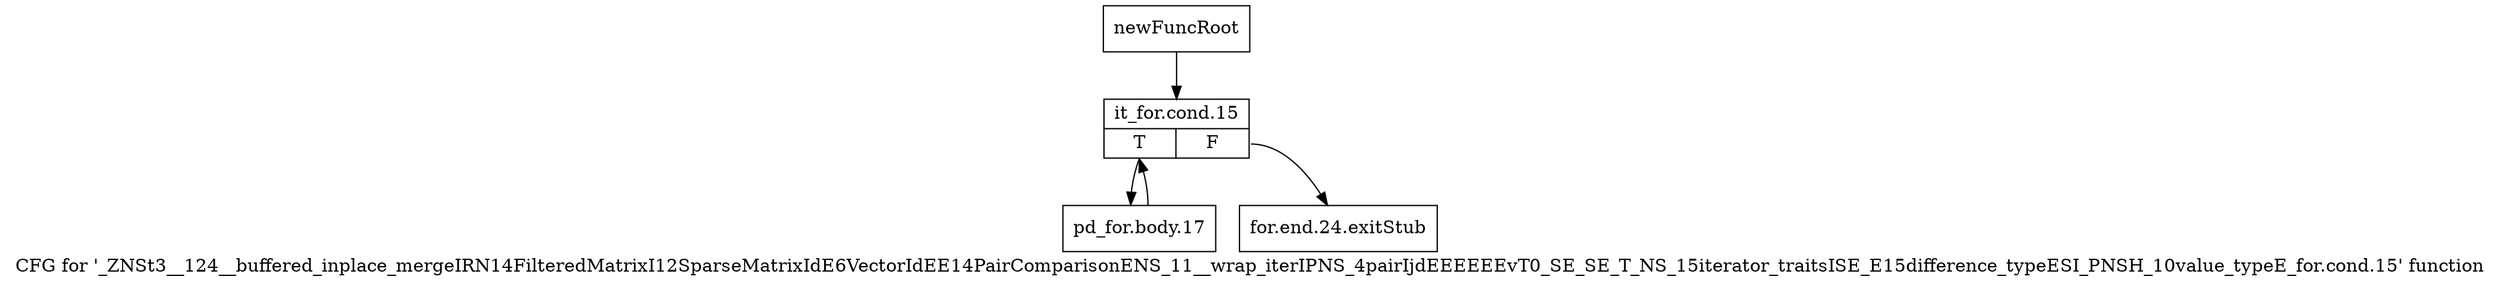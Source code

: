 digraph "CFG for '_ZNSt3__124__buffered_inplace_mergeIRN14FilteredMatrixI12SparseMatrixIdE6VectorIdEE14PairComparisonENS_11__wrap_iterIPNS_4pairIjdEEEEEEvT0_SE_SE_T_NS_15iterator_traitsISE_E15difference_typeESI_PNSH_10value_typeE_for.cond.15' function" {
	label="CFG for '_ZNSt3__124__buffered_inplace_mergeIRN14FilteredMatrixI12SparseMatrixIdE6VectorIdEE14PairComparisonENS_11__wrap_iterIPNS_4pairIjdEEEEEEvT0_SE_SE_T_NS_15iterator_traitsISE_E15difference_typeESI_PNSH_10value_typeE_for.cond.15' function";

	Node0x9370e80 [shape=record,label="{newFuncRoot}"];
	Node0x9370e80 -> Node0x9370f20;
	Node0x9370ed0 [shape=record,label="{for.end.24.exitStub}"];
	Node0x9370f20 [shape=record,label="{it_for.cond.15|{<s0>T|<s1>F}}"];
	Node0x9370f20:s0 -> Node0x9370f70;
	Node0x9370f20:s1 -> Node0x9370ed0;
	Node0x9370f70 [shape=record,label="{pd_for.body.17}"];
	Node0x9370f70 -> Node0x9370f20;
}
